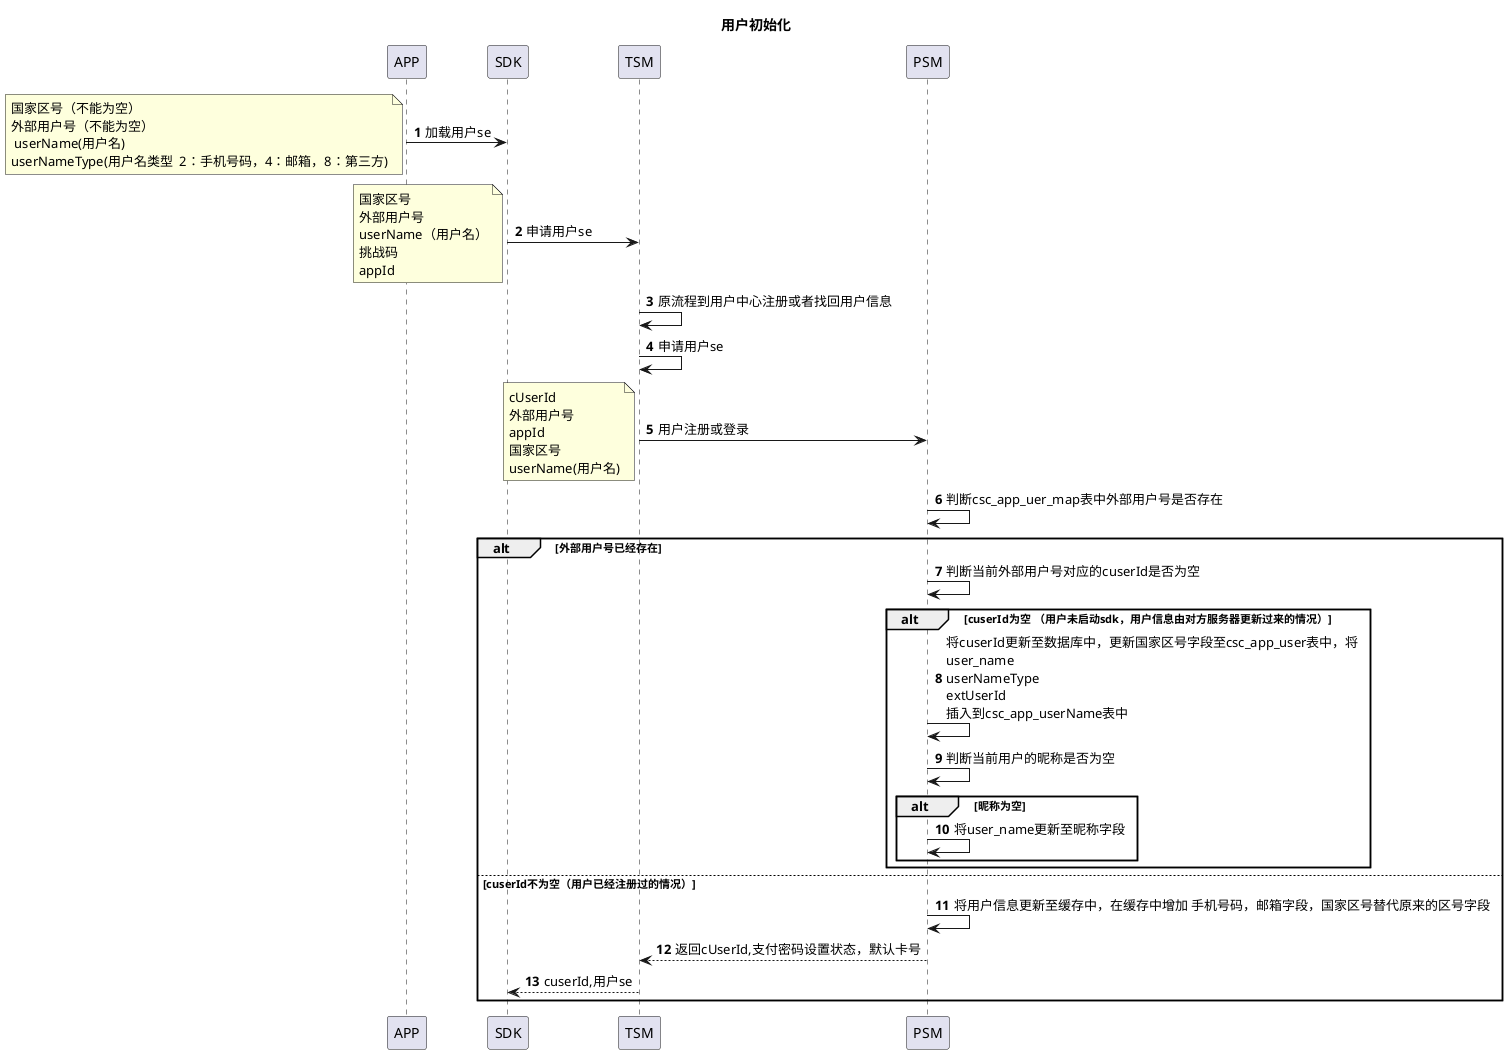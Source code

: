 @startuml
title:用户初始化
autonumber
APP->SDK:加载用户se
note left:国家区号（不能为空）\n外部用户号（不能为空）\n userName(用户名) \nuserNameType(用户名类型  2：手机号码，4：邮箱，8：第三方)
SDK->TSM:申请用户se
note left:国家区号\n外部用户号\nuserName（用户名）\n挑战码\nappId
TSM->TSM:原流程到用户中心注册或者找回用户信息
TSM->TSM:申请用户se
TSM->PSM:用户注册或登录
note left:cUserId\n外部用户号\nappId \n国家区号\nuserName(用户名)
PSM->PSM:判断csc_app_uer_map表中外部用户号是否存在
alt 外部用户号已经存在
PSM->PSM:判断当前外部用户号对应的cuserId是否为空
alt cuserId为空 （用户未启动sdk，用户信息由对方服务器更新过来的情况）
PSM->PSM:将cuserId更新至数据库中，更新国家区号字段至csc_app_user表中，将\nuser_name\nuserNameType\nextUserId \n插入到csc_app_userName表中
PSM->PSM:判断当前用户的昵称是否为空
alt 昵称为空
PSM->PSM:将user_name更新至昵称字段
end
end
else cuserId不为空（用户已经注册过的情况）
PSM->PSM:将用户信息更新至缓存中，在缓存中增加 手机号码，邮箱字段，国家区号替代原来的区号字段
PSM-->TSM:返回cUserId,支付密码设置状态，默认卡号
TSM-->SDK:cuserId,用户se
end


@enduml